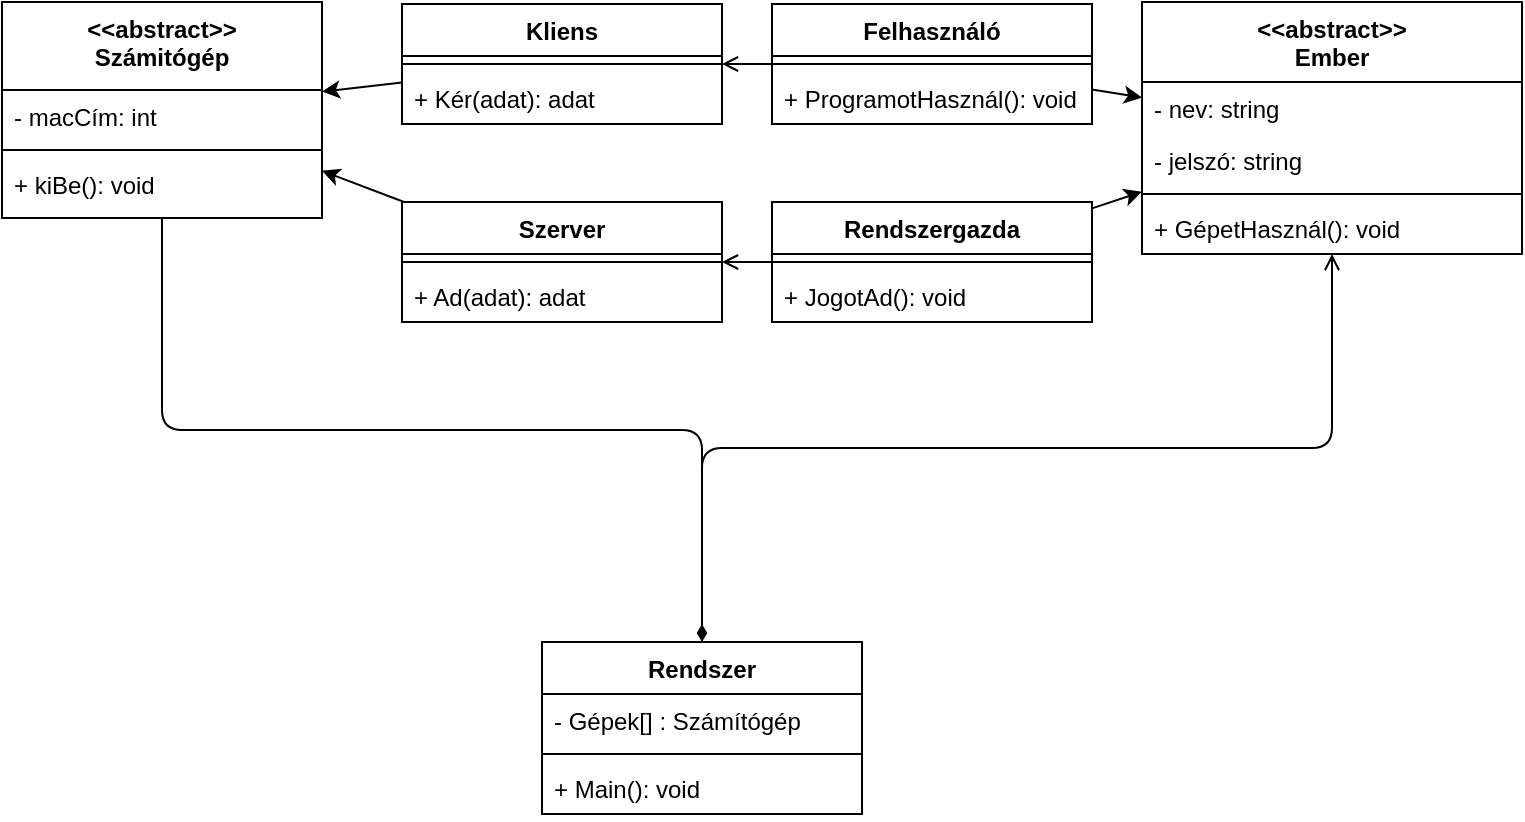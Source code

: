 <mxfile version="12.3.2" type="device" pages="1"><diagram id="rxX785AmA95R9W7o5QEL" name="Page-1"><mxGraphModel dx="981" dy="554" grid="1" gridSize="10" guides="1" tooltips="1" connect="1" arrows="1" fold="1" page="1" pageScale="1" pageWidth="827" pageHeight="1169" math="0" shadow="0"><root><mxCell id="0"/><mxCell id="1" parent="0"/><mxCell id="Vu2WuneZre_ObLFOY70B-13" value="" style="endArrow=classic;html=1;" edge="1" parent="1" source="Vu2WuneZre_ObLFOY70B-37" target="Vu2WuneZre_ObLFOY70B-23"><mxGeometry width="50" height="50" relative="1" as="geometry"><mxPoint x="70" y="279" as="sourcePoint"/><mxPoint x="73.737" y="181" as="targetPoint"/></mxGeometry></mxCell><mxCell id="Vu2WuneZre_ObLFOY70B-14" value="" style="endArrow=classic;html=1;" edge="1" parent="1" source="Vu2WuneZre_ObLFOY70B-41" target="Vu2WuneZre_ObLFOY70B-23"><mxGeometry width="50" height="50" relative="1" as="geometry"><mxPoint x="670" y="230" as="sourcePoint"/><mxPoint x="469.859" y="172" as="targetPoint"/></mxGeometry></mxCell><mxCell id="Vu2WuneZre_ObLFOY70B-23" value="&lt;&lt;abstract&gt;&gt;&#10;Számitógép" style="swimlane;fontStyle=1;align=center;verticalAlign=top;childLayout=stackLayout;horizontal=1;startSize=44;horizontalStack=0;resizeParent=1;resizeParentMax=0;resizeLast=0;collapsible=1;marginBottom=0;" vertex="1" parent="1"><mxGeometry x="40" y="40" width="160" height="108" as="geometry"/></mxCell><mxCell id="Vu2WuneZre_ObLFOY70B-24" value="- macCím: int" style="text;strokeColor=none;fillColor=none;align=left;verticalAlign=top;spacingLeft=4;spacingRight=4;overflow=hidden;rotatable=0;points=[[0,0.5],[1,0.5]];portConstraint=eastwest;" vertex="1" parent="Vu2WuneZre_ObLFOY70B-23"><mxGeometry y="44" width="160" height="26" as="geometry"/></mxCell><mxCell id="Vu2WuneZre_ObLFOY70B-25" value="" style="line;strokeWidth=1;fillColor=none;align=left;verticalAlign=middle;spacingTop=-1;spacingLeft=3;spacingRight=3;rotatable=0;labelPosition=right;points=[];portConstraint=eastwest;" vertex="1" parent="Vu2WuneZre_ObLFOY70B-23"><mxGeometry y="70" width="160" height="8" as="geometry"/></mxCell><mxCell id="Vu2WuneZre_ObLFOY70B-31" value="+ kiBe(): void" style="text;strokeColor=none;fillColor=none;align=left;verticalAlign=top;spacingLeft=4;spacingRight=4;overflow=hidden;rotatable=0;points=[[0,0.5],[1,0.5]];portConstraint=eastwest;" vertex="1" parent="Vu2WuneZre_ObLFOY70B-23"><mxGeometry y="78" width="160" height="30" as="geometry"/></mxCell><mxCell id="Vu2WuneZre_ObLFOY70B-37" value="Szerver" style="swimlane;fontStyle=1;align=center;verticalAlign=top;childLayout=stackLayout;horizontal=1;startSize=26;horizontalStack=0;resizeParent=1;resizeParentMax=0;resizeLast=0;collapsible=1;marginBottom=0;" vertex="1" parent="1"><mxGeometry x="240" y="140" width="160" height="60" as="geometry"/></mxCell><mxCell id="Vu2WuneZre_ObLFOY70B-39" value="" style="line;strokeWidth=1;fillColor=none;align=left;verticalAlign=middle;spacingTop=-1;spacingLeft=3;spacingRight=3;rotatable=0;labelPosition=right;points=[];portConstraint=eastwest;" vertex="1" parent="Vu2WuneZre_ObLFOY70B-37"><mxGeometry y="26" width="160" height="8" as="geometry"/></mxCell><mxCell id="Vu2WuneZre_ObLFOY70B-40" value="+ Ad(adat): adat" style="text;strokeColor=none;fillColor=none;align=left;verticalAlign=top;spacingLeft=4;spacingRight=4;overflow=hidden;rotatable=0;points=[[0,0.5],[1,0.5]];portConstraint=eastwest;" vertex="1" parent="Vu2WuneZre_ObLFOY70B-37"><mxGeometry y="34" width="160" height="26" as="geometry"/></mxCell><mxCell id="Vu2WuneZre_ObLFOY70B-41" value="Kliens" style="swimlane;fontStyle=1;align=center;verticalAlign=top;childLayout=stackLayout;horizontal=1;startSize=26;horizontalStack=0;resizeParent=1;resizeParentMax=0;resizeLast=0;collapsible=1;marginBottom=0;" vertex="1" parent="1"><mxGeometry x="240" y="41" width="160" height="60" as="geometry"/></mxCell><mxCell id="Vu2WuneZre_ObLFOY70B-43" value="" style="line;strokeWidth=1;fillColor=none;align=left;verticalAlign=middle;spacingTop=-1;spacingLeft=3;spacingRight=3;rotatable=0;labelPosition=right;points=[];portConstraint=eastwest;" vertex="1" parent="Vu2WuneZre_ObLFOY70B-41"><mxGeometry y="26" width="160" height="8" as="geometry"/></mxCell><mxCell id="Vu2WuneZre_ObLFOY70B-44" value="+ Kér(adat): adat" style="text;strokeColor=none;fillColor=none;align=left;verticalAlign=top;spacingLeft=4;spacingRight=4;overflow=hidden;rotatable=0;points=[[0,0.5],[1,0.5]];portConstraint=eastwest;" vertex="1" parent="Vu2WuneZre_ObLFOY70B-41"><mxGeometry y="34" width="160" height="26" as="geometry"/></mxCell><mxCell id="Vu2WuneZre_ObLFOY70B-45" value="&lt;&lt;abstract&gt;&gt;&#10;Ember&#10;" style="swimlane;fontStyle=1;align=center;verticalAlign=top;childLayout=stackLayout;horizontal=1;startSize=40;horizontalStack=0;resizeParent=1;resizeParentMax=0;resizeLast=0;collapsible=1;marginBottom=0;" vertex="1" parent="1"><mxGeometry x="610" y="40" width="190" height="126" as="geometry"/></mxCell><mxCell id="Vu2WuneZre_ObLFOY70B-46" value="- nev: string" style="text;strokeColor=none;fillColor=none;align=left;verticalAlign=top;spacingLeft=4;spacingRight=4;overflow=hidden;rotatable=0;points=[[0,0.5],[1,0.5]];portConstraint=eastwest;" vertex="1" parent="Vu2WuneZre_ObLFOY70B-45"><mxGeometry y="40" width="190" height="26" as="geometry"/></mxCell><mxCell id="Vu2WuneZre_ObLFOY70B-50" value="- jelszó: string" style="text;strokeColor=none;fillColor=none;align=left;verticalAlign=top;spacingLeft=4;spacingRight=4;overflow=hidden;rotatable=0;points=[[0,0.5],[1,0.5]];portConstraint=eastwest;" vertex="1" parent="Vu2WuneZre_ObLFOY70B-45"><mxGeometry y="66" width="190" height="26" as="geometry"/></mxCell><mxCell id="Vu2WuneZre_ObLFOY70B-47" value="" style="line;strokeWidth=1;fillColor=none;align=left;verticalAlign=middle;spacingTop=-1;spacingLeft=3;spacingRight=3;rotatable=0;labelPosition=right;points=[];portConstraint=eastwest;" vertex="1" parent="Vu2WuneZre_ObLFOY70B-45"><mxGeometry y="92" width="190" height="8" as="geometry"/></mxCell><mxCell id="Vu2WuneZre_ObLFOY70B-49" value="+ GépetHasznál(): void" style="text;strokeColor=none;fillColor=none;align=left;verticalAlign=top;spacingLeft=4;spacingRight=4;overflow=hidden;rotatable=0;points=[[0,0.5],[1,0.5]];portConstraint=eastwest;" vertex="1" parent="Vu2WuneZre_ObLFOY70B-45"><mxGeometry y="100" width="190" height="26" as="geometry"/></mxCell><mxCell id="Vu2WuneZre_ObLFOY70B-52" value="Rendszergazda" style="swimlane;fontStyle=1;align=center;verticalAlign=top;childLayout=stackLayout;horizontal=1;startSize=26;horizontalStack=0;resizeParent=1;resizeParentMax=0;resizeLast=0;collapsible=1;marginBottom=0;" vertex="1" parent="1"><mxGeometry x="425" y="140" width="160" height="60" as="geometry"/></mxCell><mxCell id="Vu2WuneZre_ObLFOY70B-53" value="" style="line;strokeWidth=1;fillColor=none;align=left;verticalAlign=middle;spacingTop=-1;spacingLeft=3;spacingRight=3;rotatable=0;labelPosition=right;points=[];portConstraint=eastwest;" vertex="1" parent="Vu2WuneZre_ObLFOY70B-52"><mxGeometry y="26" width="160" height="8" as="geometry"/></mxCell><mxCell id="Vu2WuneZre_ObLFOY70B-54" value="+ JogotAd(): void" style="text;strokeColor=none;fillColor=none;align=left;verticalAlign=top;spacingLeft=4;spacingRight=4;overflow=hidden;rotatable=0;points=[[0,0.5],[1,0.5]];portConstraint=eastwest;" vertex="1" parent="Vu2WuneZre_ObLFOY70B-52"><mxGeometry y="34" width="160" height="26" as="geometry"/></mxCell><mxCell id="Vu2WuneZre_ObLFOY70B-55" value="Felhasználó" style="swimlane;fontStyle=1;align=center;verticalAlign=top;childLayout=stackLayout;horizontal=1;startSize=26;horizontalStack=0;resizeParent=1;resizeParentMax=0;resizeLast=0;collapsible=1;marginBottom=0;" vertex="1" parent="1"><mxGeometry x="425" y="41" width="160" height="60" as="geometry"/></mxCell><mxCell id="Vu2WuneZre_ObLFOY70B-56" value="" style="line;strokeWidth=1;fillColor=none;align=left;verticalAlign=middle;spacingTop=-1;spacingLeft=3;spacingRight=3;rotatable=0;labelPosition=right;points=[];portConstraint=eastwest;" vertex="1" parent="Vu2WuneZre_ObLFOY70B-55"><mxGeometry y="26" width="160" height="8" as="geometry"/></mxCell><mxCell id="Vu2WuneZre_ObLFOY70B-57" value="+ ProgramotHasznál(): void" style="text;strokeColor=none;fillColor=none;align=left;verticalAlign=top;spacingLeft=4;spacingRight=4;overflow=hidden;rotatable=0;points=[[0,0.5],[1,0.5]];portConstraint=eastwest;" vertex="1" parent="Vu2WuneZre_ObLFOY70B-55"><mxGeometry y="34" width="160" height="26" as="geometry"/></mxCell><mxCell id="Vu2WuneZre_ObLFOY70B-58" value="" style="endArrow=classic;html=1;" edge="1" parent="1" source="Vu2WuneZre_ObLFOY70B-55" target="Vu2WuneZre_ObLFOY70B-45"><mxGeometry width="50" height="50" relative="1" as="geometry"><mxPoint x="340" y="285" as="sourcePoint"/><mxPoint x="390" y="235" as="targetPoint"/></mxGeometry></mxCell><mxCell id="Vu2WuneZre_ObLFOY70B-62" value="" style="endArrow=classic;html=1;" edge="1" parent="1" source="Vu2WuneZre_ObLFOY70B-52" target="Vu2WuneZre_ObLFOY70B-45"><mxGeometry width="50" height="50" relative="1" as="geometry"><mxPoint x="549.766" y="299.5" as="sourcePoint"/><mxPoint x="808.5" y="148.093" as="targetPoint"/></mxGeometry></mxCell><mxCell id="Vu2WuneZre_ObLFOY70B-63" value="" style="endArrow=open;html=1;endFill=0;" edge="1" parent="1" source="Vu2WuneZre_ObLFOY70B-55" target="Vu2WuneZre_ObLFOY70B-41"><mxGeometry width="50" height="50" relative="1" as="geometry"><mxPoint x="410" y="270" as="sourcePoint"/><mxPoint x="460" y="220" as="targetPoint"/></mxGeometry></mxCell><mxCell id="Vu2WuneZre_ObLFOY70B-64" value="" style="endArrow=open;html=1;endFill=0;" edge="1" parent="1" source="Vu2WuneZre_ObLFOY70B-52" target="Vu2WuneZre_ObLFOY70B-37"><mxGeometry width="50" height="50" relative="1" as="geometry"><mxPoint x="435" y="81" as="sourcePoint"/><mxPoint x="410" y="81" as="targetPoint"/></mxGeometry></mxCell><mxCell id="Vu2WuneZre_ObLFOY70B-65" value="Rendszer" style="swimlane;fontStyle=1;align=center;verticalAlign=top;childLayout=stackLayout;horizontal=1;startSize=26;horizontalStack=0;resizeParent=1;resizeParentMax=0;resizeLast=0;collapsible=1;marginBottom=0;" vertex="1" parent="1"><mxGeometry x="310" y="360" width="160" height="86" as="geometry"/></mxCell><mxCell id="Vu2WuneZre_ObLFOY70B-66" value="- Gépek[] : Számítógép" style="text;strokeColor=none;fillColor=none;align=left;verticalAlign=top;spacingLeft=4;spacingRight=4;overflow=hidden;rotatable=0;points=[[0,0.5],[1,0.5]];portConstraint=eastwest;" vertex="1" parent="Vu2WuneZre_ObLFOY70B-65"><mxGeometry y="26" width="160" height="26" as="geometry"/></mxCell><mxCell id="Vu2WuneZre_ObLFOY70B-67" value="" style="line;strokeWidth=1;fillColor=none;align=left;verticalAlign=middle;spacingTop=-1;spacingLeft=3;spacingRight=3;rotatable=0;labelPosition=right;points=[];portConstraint=eastwest;" vertex="1" parent="Vu2WuneZre_ObLFOY70B-65"><mxGeometry y="52" width="160" height="8" as="geometry"/></mxCell><mxCell id="Vu2WuneZre_ObLFOY70B-68" value="+ Main(): void" style="text;strokeColor=none;fillColor=none;align=left;verticalAlign=top;spacingLeft=4;spacingRight=4;overflow=hidden;rotatable=0;points=[[0,0.5],[1,0.5]];portConstraint=eastwest;" vertex="1" parent="Vu2WuneZre_ObLFOY70B-65"><mxGeometry y="60" width="160" height="26" as="geometry"/></mxCell><mxCell id="Vu2WuneZre_ObLFOY70B-69" value="" style="endArrow=open;html=1;endFill=0;edgeStyle=elbowEdgeStyle;elbow=vertical;" edge="1" parent="1" source="Vu2WuneZre_ObLFOY70B-65" target="Vu2WuneZre_ObLFOY70B-45"><mxGeometry width="50" height="50" relative="1" as="geometry"><mxPoint x="435" y="180" as="sourcePoint"/><mxPoint x="410" y="180" as="targetPoint"/></mxGeometry></mxCell><mxCell id="Vu2WuneZre_ObLFOY70B-70" value="" style="endArrow=diamondThin;html=1;endFill=1;edgeStyle=elbowEdgeStyle;elbow=vertical;" edge="1" parent="1" source="Vu2WuneZre_ObLFOY70B-23" target="Vu2WuneZre_ObLFOY70B-65"><mxGeometry width="50" height="50" relative="1" as="geometry"><mxPoint x="445" y="190" as="sourcePoint"/><mxPoint x="420" y="190" as="targetPoint"/></mxGeometry></mxCell></root></mxGraphModel></diagram></mxfile>